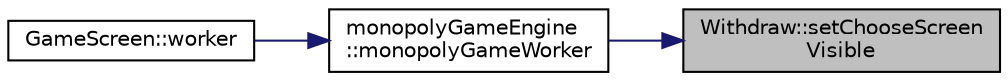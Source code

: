 digraph "Withdraw::setChooseScreenVisible"
{
 // LATEX_PDF_SIZE
  edge [fontname="Helvetica",fontsize="10",labelfontname="Helvetica",labelfontsize="10"];
  node [fontname="Helvetica",fontsize="10",shape=record];
  rankdir="RL";
  Node1 [label="Withdraw::setChooseScreen\lVisible",height=0.2,width=0.4,color="black", fillcolor="grey75", style="filled", fontcolor="black",tooltip=" "];
  Node1 -> Node2 [dir="back",color="midnightblue",fontsize="10",style="solid",fontname="Helvetica"];
  Node2 [label="monopolyGameEngine\l::monopolyGameWorker",height=0.2,width=0.4,color="black", fillcolor="white", style="filled",URL="$classmonopoly_game_engine.html#acfa722f1ffec4781429f86997595db7d",tooltip=" "];
  Node2 -> Node3 [dir="back",color="midnightblue",fontsize="10",style="solid",fontname="Helvetica"];
  Node3 [label="GameScreen::worker",height=0.2,width=0.4,color="black", fillcolor="white", style="filled",URL="$class_game_screen.html#a140fce95914abbf9efac4ad6bb0c98dc",tooltip=" "];
}
